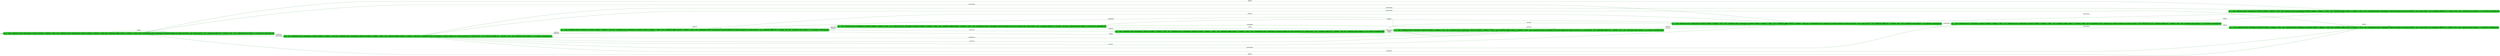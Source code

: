digraph g {

	rankdir="LR"

	__invisible__[shape="point", color="forestgreen"]
	q16[label=<<b>q<sub>16</sub> = ¬(p0 = and(Status=on[1], AskChange=0, AskCof=0, MaxBal &gt;= (Balance + 50))), ¬(p1 = and(Status=on[1], AskChange=0, AskCof=0, MaxBal &gt;= (Balance + 100))), (p2 = and(Status=off[0], CofLeft &gt; 0, MaxPot &gt;= Pot)), ¬(p3 = or(and(Status=on[1], AskChange=0, AskCof=0, Balance=0), Status=error[2])), ¬(p4 = Status=on[1]), ¬(p5 = and(Status=off[0], Pot &gt;= (MaxPot - 50))), ¬(p6 = and(Status=on[1], Balance &gt;= 50, AskCof=0, AskChange=0))</b>>, shape="box", style="rounded, filled", fillcolor="limegreen", color="forestgreen", penwidth=3] // Initial
	q108[label=<<b>q<sub>108</sub> = (p0 = and(Status=on[1], AskChange=0, AskCof=0, MaxBal &gt;= (Balance + 50))), (p1 = and(Status=on[1], AskChange=0, AskCof=0, MaxBal &gt;= (Balance + 100))), ¬(p2 = and(Status=off[0], CofLeft &gt; 0, MaxPot &gt;= Pot)), (p3 = or(and(Status=on[1], AskChange=0, AskCof=0, Balance=0), Status=error[2])), (p4 = Status=on[1]), ¬(p5 = and(Status=off[0], Pot &gt;= (MaxPot - 50))), ¬(p6 = and(Status=on[1], Balance &gt;= 50, AskCof=0, AskChange=0))</b>>, shape="box", style="rounded, filled", fillcolor="limegreen", color="forestgreen"]
	q8[label=<<b>q<sub>8</sub> = ¬(p0 = and(Status=on[1], AskChange=0, AskCof=0, MaxBal &gt;= (Balance + 50))), ¬(p1 = and(Status=on[1], AskChange=0, AskCof=0, MaxBal &gt;= (Balance + 100))), ¬(p2 = and(Status=off[0], CofLeft &gt; 0, MaxPot &gt;= Pot)), (p3 = or(and(Status=on[1], AskChange=0, AskCof=0, Balance=0), Status=error[2])), ¬(p4 = Status=on[1]), ¬(p5 = and(Status=off[0], Pot &gt;= (MaxPot - 50))), ¬(p6 = and(Status=on[1], Balance &gt;= 50, AskCof=0, AskChange=0))</b>>, shape="box", style="rounded, filled", fillcolor="limegreen", color="forestgreen"]
	q0[label=<<b>q<sub>0</sub> = ¬(p0 = and(Status=on[1], AskChange=0, AskCof=0, MaxBal &gt;= (Balance + 50))), ¬(p1 = and(Status=on[1], AskChange=0, AskCof=0, MaxBal &gt;= (Balance + 100))), ¬(p2 = and(Status=off[0], CofLeft &gt; 0, MaxPot &gt;= Pot)), ¬(p3 = or(and(Status=on[1], AskChange=0, AskCof=0, Balance=0), Status=error[2])), ¬(p4 = Status=on[1]), ¬(p5 = and(Status=off[0], Pot &gt;= (MaxPot - 50))), ¬(p6 = and(Status=on[1], Balance &gt;= 50, AskCof=0, AskChange=0))</b>>, shape="box", style="rounded, filled", fillcolor="limegreen", color="forestgreen"]
	q2[label=<<b>q<sub>2</sub> = ¬(p0 = and(Status=on[1], AskChange=0, AskCof=0, MaxBal &gt;= (Balance + 50))), ¬(p1 = and(Status=on[1], AskChange=0, AskCof=0, MaxBal &gt;= (Balance + 100))), ¬(p2 = and(Status=off[0], CofLeft &gt; 0, MaxPot &gt;= Pot)), ¬(p3 = or(and(Status=on[1], AskChange=0, AskCof=0, Balance=0), Status=error[2])), ¬(p4 = Status=on[1]), (p5 = and(Status=off[0], Pot &gt;= (MaxPot - 50))), ¬(p6 = and(Status=on[1], Balance &gt;= 50, AskCof=0, AskChange=0))</b>>, shape="box", style="rounded, filled", fillcolor="limegreen", color="forestgreen"]
	q18[label=<<b>q<sub>18</sub> = ¬(p0 = and(Status=on[1], AskChange=0, AskCof=0, MaxBal &gt;= (Balance + 50))), ¬(p1 = and(Status=on[1], AskChange=0, AskCof=0, MaxBal &gt;= (Balance + 100))), (p2 = and(Status=off[0], CofLeft &gt; 0, MaxPot &gt;= Pot)), ¬(p3 = or(and(Status=on[1], AskChange=0, AskCof=0, Balance=0), Status=error[2])), ¬(p4 = Status=on[1]), (p5 = and(Status=off[0], Pot &gt;= (MaxPot - 50))), ¬(p6 = and(Status=on[1], Balance &gt;= 50, AskCof=0, AskChange=0))</b>>, shape="box", style="rounded, filled", fillcolor="limegreen", color="forestgreen"]
	q101[label=<<b>q<sub>101</sub> = (p0 = and(Status=on[1], AskChange=0, AskCof=0, MaxBal &gt;= (Balance + 50))), (p1 = and(Status=on[1], AskChange=0, AskCof=0, MaxBal &gt;= (Balance + 100))), ¬(p2 = and(Status=off[0], CofLeft &gt; 0, MaxPot &gt;= Pot)), ¬(p3 = or(and(Status=on[1], AskChange=0, AskCof=0, Balance=0), Status=error[2])), (p4 = Status=on[1]), ¬(p5 = and(Status=off[0], Pot &gt;= (MaxPot - 50))), (p6 = and(Status=on[1], Balance &gt;= 50, AskCof=0, AskChange=0))</b>>, shape="box", style="rounded, filled", fillcolor="limegreen", color="forestgreen"]
	q4[label=<<b>q<sub>4</sub> = ¬(p0 = and(Status=on[1], AskChange=0, AskCof=0, MaxBal &gt;= (Balance + 50))), ¬(p1 = and(Status=on[1], AskChange=0, AskCof=0, MaxBal &gt;= (Balance + 100))), ¬(p2 = and(Status=off[0], CofLeft &gt; 0, MaxPot &gt;= Pot)), ¬(p3 = or(and(Status=on[1], AskChange=0, AskCof=0, Balance=0), Status=error[2])), (p4 = Status=on[1]), ¬(p5 = and(Status=off[0], Pot &gt;= (MaxPot - 50))), ¬(p6 = and(Status=on[1], Balance &gt;= 50, AskCof=0, AskChange=0))</b>>, shape="box", style="rounded, filled", fillcolor="limegreen", color="forestgreen"]
	q5[label=<<b>q<sub>5</sub> = ¬(p0 = and(Status=on[1], AskChange=0, AskCof=0, MaxBal &gt;= (Balance + 50))), ¬(p1 = and(Status=on[1], AskChange=0, AskCof=0, MaxBal &gt;= (Balance + 100))), ¬(p2 = and(Status=off[0], CofLeft &gt; 0, MaxPot &gt;= Pot)), ¬(p3 = or(and(Status=on[1], AskChange=0, AskCof=0, Balance=0), Status=error[2])), (p4 = Status=on[1]), ¬(p5 = and(Status=off[0], Pot &gt;= (MaxPot - 50))), (p6 = and(Status=on[1], Balance &gt;= 50, AskCof=0, AskChange=0))</b>>, shape="box", style="rounded, filled", fillcolor="limegreen", color="forestgreen"]
	q69[label=<<b>q<sub>69</sub> = (p0 = and(Status=on[1], AskChange=0, AskCof=0, MaxBal &gt;= (Balance + 50))), ¬(p1 = and(Status=on[1], AskChange=0, AskCof=0, MaxBal &gt;= (Balance + 100))), ¬(p2 = and(Status=off[0], CofLeft &gt; 0, MaxPot &gt;= Pot)), ¬(p3 = or(and(Status=on[1], AskChange=0, AskCof=0, Balance=0), Status=error[2])), (p4 = Status=on[1]), ¬(p5 = and(Status=off[0], Pot &gt;= (MaxPot - 50))), (p6 = and(Status=on[1], Balance &gt;= 50, AskCof=0, AskChange=0))</b>>, shape="box", style="rounded, filled", fillcolor="limegreen", color="forestgreen"]

	__invisible__ -> q16[penwidth=3, color="forestgreen"]
	q16 -> q108[label=<powerUp>, color="forestgreen"]
	q108 -> q8[label=<autoOut>, color="forestgreen"]
	q8 -> q16[label=<powerDown>, color="forestgreen"]
	q8 -> q0[label=<powerDown>, color="forestgreen"]
	q0 -> q16[label=<addCof>, color="forestgreen"]
	q8 -> q2[label=<powerDown>, color="forestgreen"]
	q2 -> q18[label=<addCof>, color="forestgreen"]
	q18 -> q18[label=<addCof>, color="forestgreen"]
	q18 -> q108[label=<powerUp>, color="forestgreen"]
	q18 -> q16[label=<takePot>, color="forestgreen"]
	q2 -> q0[label=<takePot>, color="forestgreen"]
	q8 -> q18[label=<powerDown>, color="forestgreen"]
	q108 -> q101[label=<insert100>, color="forestgreen"]
	q101 -> q8[label=<autoOut>, color="forestgreen"]
	q101 -> q4[label=<changeReq>, color="forestgreen"]
	q4 -> q8[label=<autoOut>, color="forestgreen"]
	q4 -> q108[label=<backBalance>, color="forestgreen"]
	q4 -> q4[label=<serveCof>, color="forestgreen"]
	q4 -> q8[label=<serveCof>, color="forestgreen"]
	q4 -> q108[label=<serveCof>, color="forestgreen"]
	q101 -> q4[label=<cofReq>, color="forestgreen"]
	q101 -> q5[label=<insert100>, color="forestgreen"]
	q5 -> q8[label=<autoOut>, color="forestgreen"]
	q5 -> q4[label=<changeReq>, color="forestgreen"]
	q5 -> q4[label=<cofReq>, color="forestgreen"]
	q101 -> q69[label=<insert100>, color="forestgreen"]
	q69 -> q8[label=<autoOut>, color="forestgreen"]
	q69 -> q4[label=<changeReq>, color="forestgreen"]
	q69 -> q4[label=<cofReq>, color="forestgreen"]
	q69 -> q5[label=<insert50>, color="forestgreen"]
	q101 -> q69[label=<insert50>, color="forestgreen"]
	q101 -> q101[label=<insert50>, color="forestgreen"]
	q108 -> q101[label=<insert50>, color="forestgreen"]
	q108 -> q16[label=<powerDown>, color="forestgreen"]
	q108 -> q0[label=<powerDown>, color="forestgreen"]
	q108 -> q2[label=<powerDown>, color="forestgreen"]
	q108 -> q18[label=<powerDown>, color="forestgreen"]
	q16 -> q16[label=<addCof>, color="forestgreen"]

}

